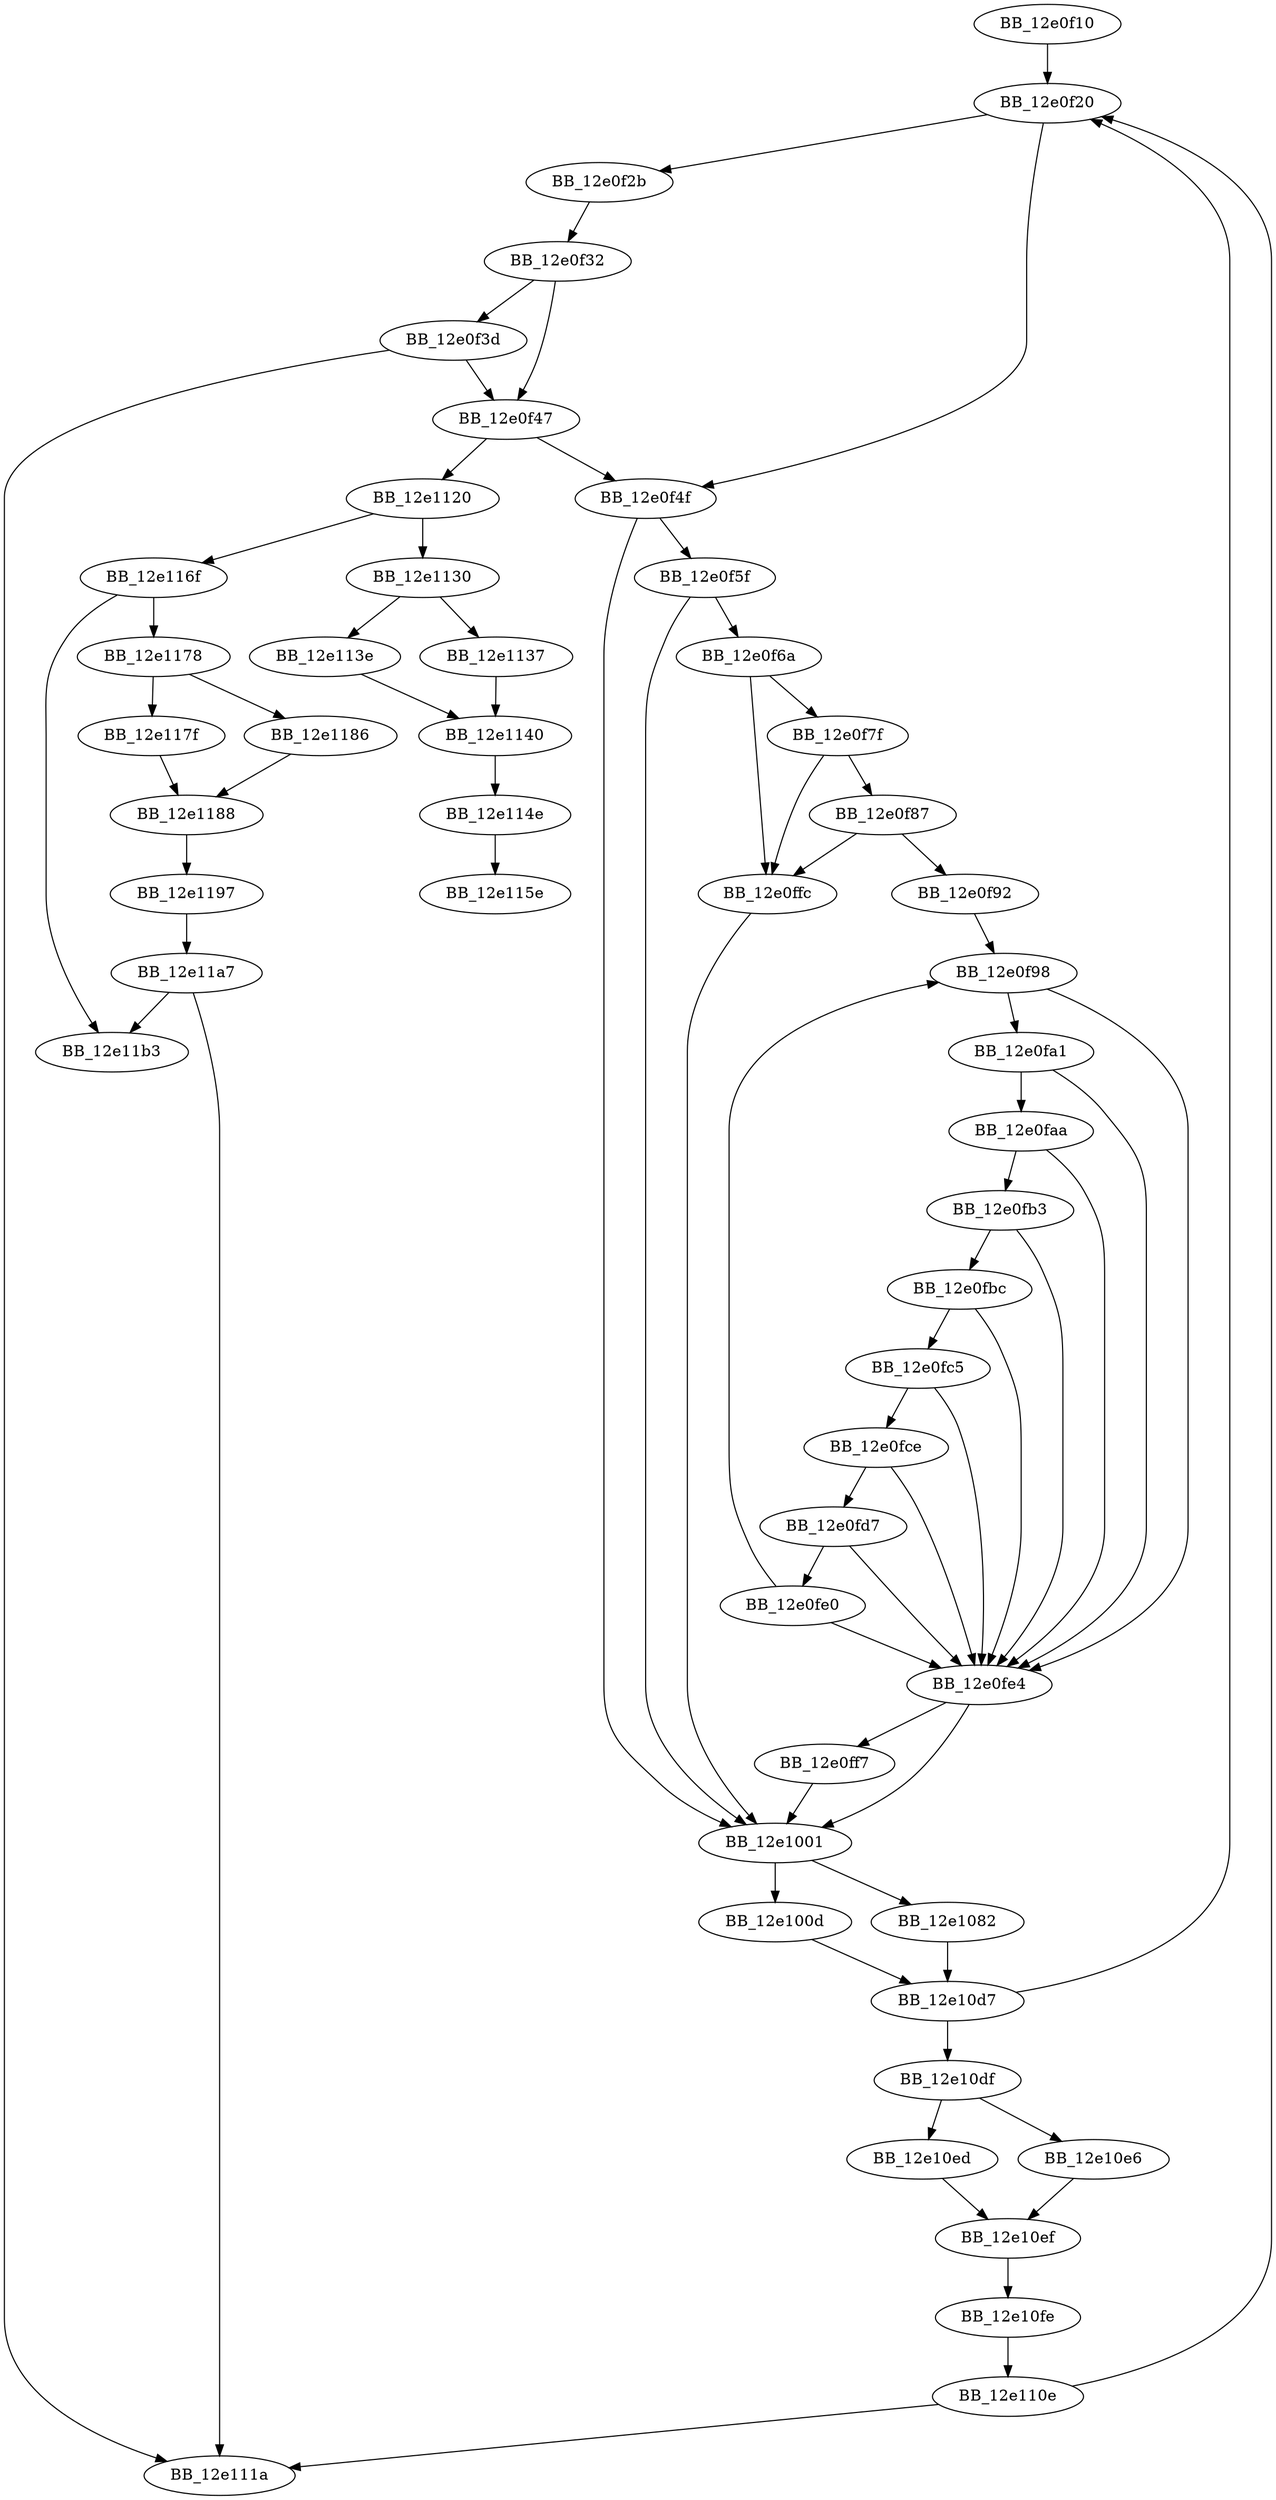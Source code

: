 DiGraph sub_12E0F10{
BB_12e0f10->BB_12e0f20
BB_12e0f20->BB_12e0f2b
BB_12e0f20->BB_12e0f4f
BB_12e0f2b->BB_12e0f32
BB_12e0f32->BB_12e0f3d
BB_12e0f32->BB_12e0f47
BB_12e0f3d->BB_12e0f47
BB_12e0f3d->BB_12e111a
BB_12e0f47->BB_12e0f4f
BB_12e0f47->BB_12e1120
BB_12e0f4f->BB_12e0f5f
BB_12e0f4f->BB_12e1001
BB_12e0f5f->BB_12e0f6a
BB_12e0f5f->BB_12e1001
BB_12e0f6a->BB_12e0f7f
BB_12e0f6a->BB_12e0ffc
BB_12e0f7f->BB_12e0f87
BB_12e0f7f->BB_12e0ffc
BB_12e0f87->BB_12e0f92
BB_12e0f87->BB_12e0ffc
BB_12e0f92->BB_12e0f98
BB_12e0f98->BB_12e0fa1
BB_12e0f98->BB_12e0fe4
BB_12e0fa1->BB_12e0faa
BB_12e0fa1->BB_12e0fe4
BB_12e0faa->BB_12e0fb3
BB_12e0faa->BB_12e0fe4
BB_12e0fb3->BB_12e0fbc
BB_12e0fb3->BB_12e0fe4
BB_12e0fbc->BB_12e0fc5
BB_12e0fbc->BB_12e0fe4
BB_12e0fc5->BB_12e0fce
BB_12e0fc5->BB_12e0fe4
BB_12e0fce->BB_12e0fd7
BB_12e0fce->BB_12e0fe4
BB_12e0fd7->BB_12e0fe0
BB_12e0fd7->BB_12e0fe4
BB_12e0fe0->BB_12e0f98
BB_12e0fe0->BB_12e0fe4
BB_12e0fe4->BB_12e0ff7
BB_12e0fe4->BB_12e1001
BB_12e0ff7->BB_12e1001
BB_12e0ffc->BB_12e1001
BB_12e1001->BB_12e100d
BB_12e1001->BB_12e1082
BB_12e100d->BB_12e10d7
BB_12e1082->BB_12e10d7
BB_12e10d7->BB_12e0f20
BB_12e10d7->BB_12e10df
BB_12e10df->BB_12e10e6
BB_12e10df->BB_12e10ed
BB_12e10e6->BB_12e10ef
BB_12e10ed->BB_12e10ef
BB_12e10ef->BB_12e10fe
BB_12e10fe->BB_12e110e
BB_12e110e->BB_12e0f20
BB_12e110e->BB_12e111a
BB_12e1120->BB_12e1130
BB_12e1120->BB_12e116f
BB_12e1130->BB_12e1137
BB_12e1130->BB_12e113e
BB_12e1137->BB_12e1140
BB_12e113e->BB_12e1140
BB_12e1140->BB_12e114e
BB_12e114e->BB_12e115e
BB_12e116f->BB_12e1178
BB_12e116f->BB_12e11b3
BB_12e1178->BB_12e117f
BB_12e1178->BB_12e1186
BB_12e117f->BB_12e1188
BB_12e1186->BB_12e1188
BB_12e1188->BB_12e1197
BB_12e1197->BB_12e11a7
BB_12e11a7->BB_12e111a
BB_12e11a7->BB_12e11b3
}
